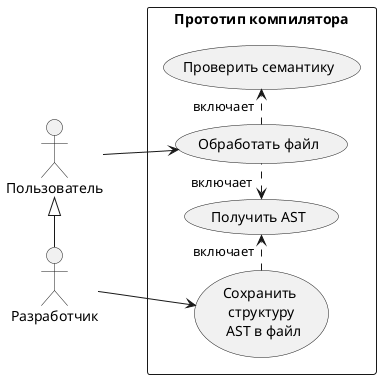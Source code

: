 @startuml
'https://plantuml.com/use-case-diagram

left to right direction

:Пользователь: as U
:Разработчик: as D

rectangle "Прототип компилятора" {
    usecase "Обработать файл" as Compile
    usecase "Сохранить \n структуру \n AST в файл" as Save
    usecase "Получить AST" as AST
    usecase "Проверить семантику" as Semantics
}

U --> Compile

D --> Save

D --left-|> U

Compile .left.> "включает" AST
Compile .right.> "включает" Semantics

Save .right.> "включает" AST

@enduml